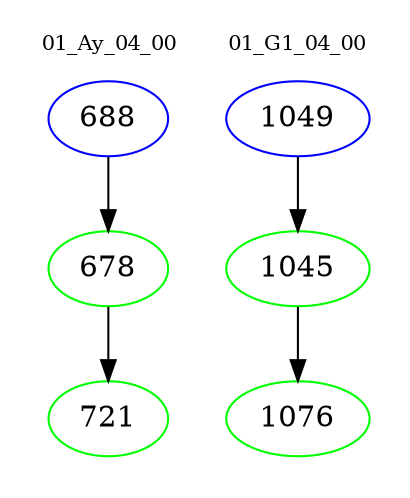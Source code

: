 digraph{
subgraph cluster_0 {
color = white
label = "01_Ay_04_00";
fontsize=10;
T0_688 [label="688", color="blue"]
T0_688 -> T0_678 [color="black"]
T0_678 [label="678", color="green"]
T0_678 -> T0_721 [color="black"]
T0_721 [label="721", color="green"]
}
subgraph cluster_1 {
color = white
label = "01_G1_04_00";
fontsize=10;
T1_1049 [label="1049", color="blue"]
T1_1049 -> T1_1045 [color="black"]
T1_1045 [label="1045", color="green"]
T1_1045 -> T1_1076 [color="black"]
T1_1076 [label="1076", color="green"]
}
}
